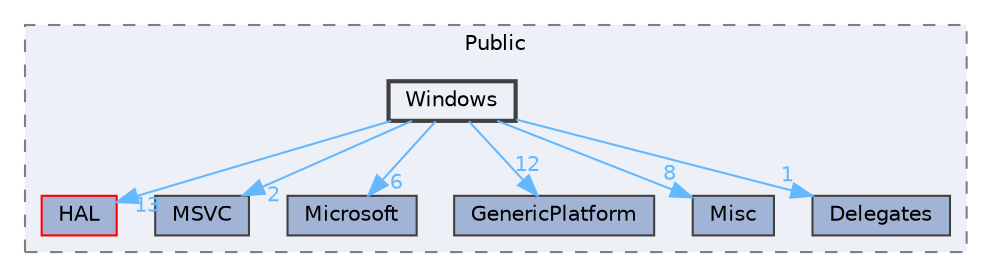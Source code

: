 digraph "Windows"
{
 // INTERACTIVE_SVG=YES
 // LATEX_PDF_SIZE
  bgcolor="transparent";
  edge [fontname=Helvetica,fontsize=10,labelfontname=Helvetica,labelfontsize=10];
  node [fontname=Helvetica,fontsize=10,shape=box,height=0.2,width=0.4];
  compound=true
  subgraph clusterdir_ba49309ee78fabe0452662bc1a7ef37d {
    graph [ bgcolor="#edf0f7", pencolor="grey50", label="Public", fontname=Helvetica,fontsize=10 style="filled,dashed", URL="dir_ba49309ee78fabe0452662bc1a7ef37d.html",tooltip=""]
  dir_06b681a867cd45e91f64ca04156625cf [label="HAL", fillcolor="#a2b4d6", color="red", style="filled", URL="dir_06b681a867cd45e91f64ca04156625cf.html",tooltip=""];
  dir_ca630a2246150320824ee19381427656 [label="MSVC", fillcolor="#a2b4d6", color="grey25", style="filled", URL="dir_ca630a2246150320824ee19381427656.html",tooltip=""];
  dir_16c4c5a0f1b89371cdaac3615a7ab37c [label="Microsoft", fillcolor="#a2b4d6", color="grey25", style="filled", URL="dir_16c4c5a0f1b89371cdaac3615a7ab37c.html",tooltip=""];
  dir_1c568e3b9220952114991a6a4d431654 [label="GenericPlatform", fillcolor="#a2b4d6", color="grey25", style="filled", URL="dir_1c568e3b9220952114991a6a4d431654.html",tooltip=""];
  dir_8d7b93d547498163f6da7ff79a1b5a4d [label="Misc", fillcolor="#a2b4d6", color="grey25", style="filled", URL="dir_8d7b93d547498163f6da7ff79a1b5a4d.html",tooltip=""];
  dir_a39d52dbb05fe3fcbf188fdc980a664a [label="Delegates", fillcolor="#a2b4d6", color="grey25", style="filled", URL="dir_a39d52dbb05fe3fcbf188fdc980a664a.html",tooltip=""];
  dir_c6334f7c21d3e53d5a1c1a7f63a2fefd [label="Windows", fillcolor="#edf0f7", color="grey25", style="filled,bold", URL="dir_c6334f7c21d3e53d5a1c1a7f63a2fefd.html",tooltip=""];
  }
  dir_c6334f7c21d3e53d5a1c1a7f63a2fefd->dir_06b681a867cd45e91f64ca04156625cf [headlabel="13", labeldistance=1.5 headhref="dir_001292_000461.html" href="dir_001292_000461.html" color="steelblue1" fontcolor="steelblue1"];
  dir_c6334f7c21d3e53d5a1c1a7f63a2fefd->dir_16c4c5a0f1b89371cdaac3615a7ab37c [headlabel="6", labeldistance=1.5 headhref="dir_001292_000638.html" href="dir_001292_000638.html" color="steelblue1" fontcolor="steelblue1"];
  dir_c6334f7c21d3e53d5a1c1a7f63a2fefd->dir_1c568e3b9220952114991a6a4d431654 [headlabel="12", labeldistance=1.5 headhref="dir_001292_000432.html" href="dir_001292_000432.html" color="steelblue1" fontcolor="steelblue1"];
  dir_c6334f7c21d3e53d5a1c1a7f63a2fefd->dir_8d7b93d547498163f6da7ff79a1b5a4d [headlabel="8", labeldistance=1.5 headhref="dir_001292_000649.html" href="dir_001292_000649.html" color="steelblue1" fontcolor="steelblue1"];
  dir_c6334f7c21d3e53d5a1c1a7f63a2fefd->dir_a39d52dbb05fe3fcbf188fdc980a664a [headlabel="1", labeldistance=1.5 headhref="dir_001292_000308.html" href="dir_001292_000308.html" color="steelblue1" fontcolor="steelblue1"];
  dir_c6334f7c21d3e53d5a1c1a7f63a2fefd->dir_ca630a2246150320824ee19381427656 [headlabel="2", labeldistance=1.5 headhref="dir_001292_000676.html" href="dir_001292_000676.html" color="steelblue1" fontcolor="steelblue1"];
}
